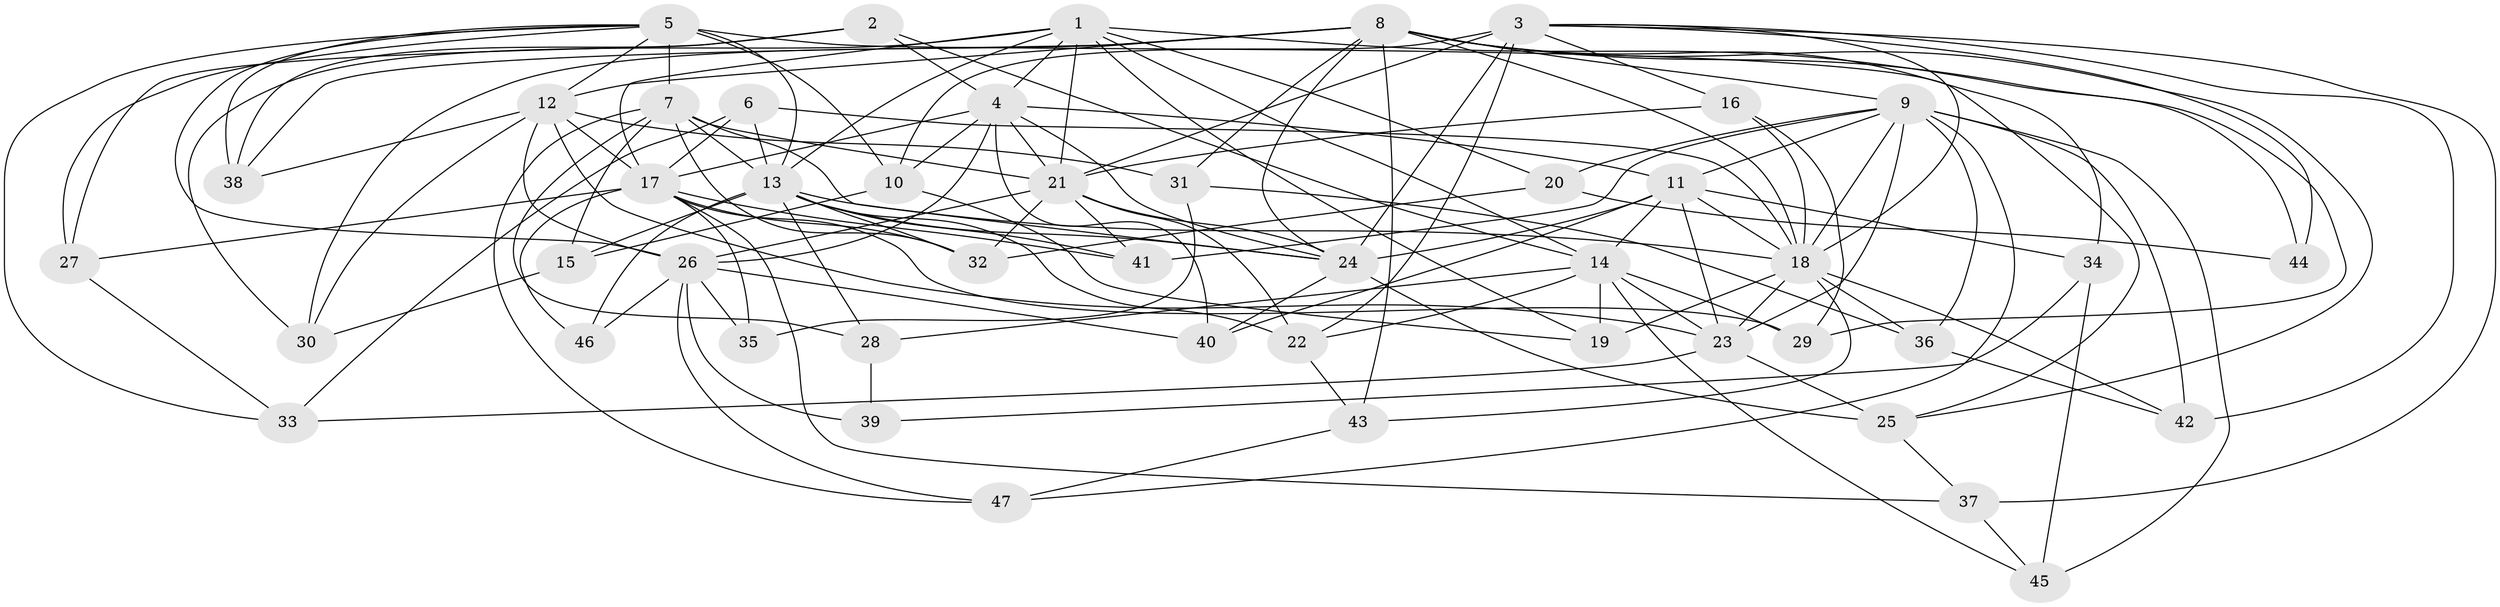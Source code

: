 // original degree distribution, {4: 1.0}
// Generated by graph-tools (version 1.1) at 2025/53/03/04/25 22:53:38]
// undirected, 47 vertices, 140 edges
graph export_dot {
  node [color=gray90,style=filled];
  1;
  2;
  3;
  4;
  5;
  6;
  7;
  8;
  9;
  10;
  11;
  12;
  13;
  14;
  15;
  16;
  17;
  18;
  19;
  20;
  21;
  22;
  23;
  24;
  25;
  26;
  27;
  28;
  29;
  30;
  31;
  32;
  33;
  34;
  35;
  36;
  37;
  38;
  39;
  40;
  41;
  42;
  43;
  44;
  45;
  46;
  47;
  1 -- 4 [weight=1.0];
  1 -- 13 [weight=1.0];
  1 -- 14 [weight=1.0];
  1 -- 17 [weight=1.0];
  1 -- 19 [weight=1.0];
  1 -- 20 [weight=1.0];
  1 -- 21 [weight=1.0];
  1 -- 30 [weight=1.0];
  1 -- 44 [weight=2.0];
  2 -- 4 [weight=1.0];
  2 -- 14 [weight=1.0];
  2 -- 27 [weight=1.0];
  2 -- 38 [weight=1.0];
  3 -- 10 [weight=2.0];
  3 -- 16 [weight=1.0];
  3 -- 18 [weight=1.0];
  3 -- 21 [weight=2.0];
  3 -- 22 [weight=1.0];
  3 -- 24 [weight=2.0];
  3 -- 37 [weight=1.0];
  3 -- 42 [weight=1.0];
  3 -- 44 [weight=1.0];
  4 -- 10 [weight=3.0];
  4 -- 11 [weight=1.0];
  4 -- 17 [weight=1.0];
  4 -- 21 [weight=1.0];
  4 -- 24 [weight=1.0];
  4 -- 26 [weight=2.0];
  4 -- 40 [weight=1.0];
  5 -- 7 [weight=2.0];
  5 -- 10 [weight=3.0];
  5 -- 12 [weight=1.0];
  5 -- 13 [weight=1.0];
  5 -- 25 [weight=1.0];
  5 -- 26 [weight=1.0];
  5 -- 27 [weight=1.0];
  5 -- 33 [weight=1.0];
  5 -- 38 [weight=1.0];
  6 -- 13 [weight=1.0];
  6 -- 17 [weight=1.0];
  6 -- 18 [weight=1.0];
  6 -- 33 [weight=1.0];
  7 -- 13 [weight=1.0];
  7 -- 15 [weight=1.0];
  7 -- 21 [weight=1.0];
  7 -- 24 [weight=1.0];
  7 -- 28 [weight=1.0];
  7 -- 32 [weight=2.0];
  7 -- 47 [weight=1.0];
  8 -- 9 [weight=1.0];
  8 -- 12 [weight=1.0];
  8 -- 18 [weight=1.0];
  8 -- 24 [weight=2.0];
  8 -- 25 [weight=1.0];
  8 -- 29 [weight=1.0];
  8 -- 30 [weight=1.0];
  8 -- 31 [weight=1.0];
  8 -- 34 [weight=1.0];
  8 -- 38 [weight=1.0];
  8 -- 43 [weight=1.0];
  9 -- 11 [weight=1.0];
  9 -- 18 [weight=1.0];
  9 -- 20 [weight=1.0];
  9 -- 23 [weight=3.0];
  9 -- 36 [weight=1.0];
  9 -- 41 [weight=1.0];
  9 -- 42 [weight=1.0];
  9 -- 45 [weight=1.0];
  9 -- 47 [weight=1.0];
  10 -- 15 [weight=1.0];
  10 -- 19 [weight=1.0];
  11 -- 14 [weight=1.0];
  11 -- 18 [weight=1.0];
  11 -- 23 [weight=1.0];
  11 -- 24 [weight=1.0];
  11 -- 34 [weight=1.0];
  11 -- 40 [weight=1.0];
  12 -- 17 [weight=1.0];
  12 -- 23 [weight=1.0];
  12 -- 26 [weight=1.0];
  12 -- 30 [weight=1.0];
  12 -- 31 [weight=1.0];
  12 -- 38 [weight=1.0];
  13 -- 15 [weight=1.0];
  13 -- 18 [weight=1.0];
  13 -- 22 [weight=1.0];
  13 -- 24 [weight=1.0];
  13 -- 28 [weight=1.0];
  13 -- 32 [weight=1.0];
  13 -- 41 [weight=1.0];
  13 -- 46 [weight=1.0];
  14 -- 19 [weight=3.0];
  14 -- 22 [weight=1.0];
  14 -- 23 [weight=2.0];
  14 -- 28 [weight=1.0];
  14 -- 29 [weight=1.0];
  14 -- 45 [weight=1.0];
  15 -- 30 [weight=1.0];
  16 -- 18 [weight=1.0];
  16 -- 21 [weight=1.0];
  16 -- 29 [weight=1.0];
  17 -- 27 [weight=1.0];
  17 -- 29 [weight=1.0];
  17 -- 32 [weight=1.0];
  17 -- 35 [weight=2.0];
  17 -- 37 [weight=1.0];
  17 -- 41 [weight=1.0];
  17 -- 46 [weight=1.0];
  18 -- 19 [weight=1.0];
  18 -- 23 [weight=1.0];
  18 -- 36 [weight=1.0];
  18 -- 42 [weight=1.0];
  18 -- 43 [weight=1.0];
  20 -- 32 [weight=1.0];
  20 -- 44 [weight=1.0];
  21 -- 22 [weight=2.0];
  21 -- 24 [weight=1.0];
  21 -- 26 [weight=1.0];
  21 -- 32 [weight=1.0];
  21 -- 41 [weight=1.0];
  22 -- 43 [weight=1.0];
  23 -- 25 [weight=1.0];
  23 -- 33 [weight=1.0];
  24 -- 25 [weight=2.0];
  24 -- 40 [weight=1.0];
  25 -- 37 [weight=1.0];
  26 -- 35 [weight=1.0];
  26 -- 39 [weight=2.0];
  26 -- 40 [weight=1.0];
  26 -- 46 [weight=2.0];
  26 -- 47 [weight=1.0];
  27 -- 33 [weight=1.0];
  28 -- 39 [weight=1.0];
  31 -- 35 [weight=1.0];
  31 -- 36 [weight=1.0];
  34 -- 39 [weight=1.0];
  34 -- 45 [weight=1.0];
  36 -- 42 [weight=1.0];
  37 -- 45 [weight=1.0];
  43 -- 47 [weight=1.0];
}
